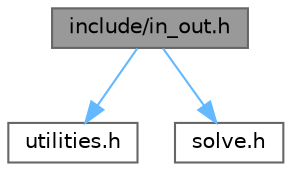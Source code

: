 digraph "include/in_out.h"
{
 // LATEX_PDF_SIZE
  bgcolor="transparent";
  edge [fontname=Helvetica,fontsize=10,labelfontname=Helvetica,labelfontsize=10];
  node [fontname=Helvetica,fontsize=10,shape=box,height=0.2,width=0.4];
  Node1 [id="Node000001",label="include/in_out.h",height=0.2,width=0.4,color="gray40", fillcolor="grey60", style="filled", fontcolor="black",tooltip="file contains functions for input and output coefficients of quadratic equations"];
  Node1 -> Node2 [id="edge1_Node000001_Node000002",color="steelblue1",style="solid",tooltip=" "];
  Node2 [id="Node000002",label="utilities.h",height=0.2,width=0.4,color="grey40", fillcolor="white", style="filled",URL="$utilities_8h.html",tooltip="file contains additional functions, structures and enumerations for another files"];
  Node1 -> Node3 [id="edge2_Node000001_Node000003",color="steelblue1",style="solid",tooltip=" "];
  Node3 [id="Node000003",label="solve.h",height=0.2,width=0.4,color="grey40", fillcolor="white", style="filled",URL="$solve_8h.html",tooltip="file that contains functions and enumerations required for solving quadratic equations"];
}
